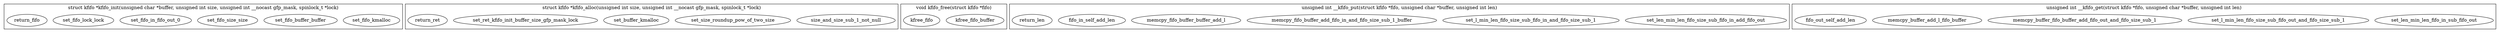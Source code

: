 digraph kfifo_c{
        subgraph cluster_kfifo_init{
                label="struct kfifo *kfifo_init(unsigned char *buffer, unsigned int size, unsigned int __nocast gfp_mask, spinlock_t *lock)";
                set_fifo_kmalloc[label="set_fifo_kmalloc"];
                set_fifo_buffer_buffer[label="set_fifo_buffer_buffer"];
                set_fifo_size_size[label="set_fifo_size_size"];
                set_fifo_in_fifo_out_0[label="set_fifo_in_fifo_out_0"];
                set_fifo_lock_lock[label="set_fifo_lock_lock"];
                return_fifo[label="return_fifo"];
        }

        subgraph cluster_kfifo_alloc{
                label="struct kfifo *kfifo_alloc(unsigned int size, unsigned int __nocast gfp_mask, spinlock_t *lock)";
                size_and_size_sub_1_not_null[label="size_and_size_sub_1_not_null"];
                set_size_roundup_pow_of_two_size[label="set_size_roundup_pow_of_two_size"];
                set_buffer_kmalloc[label="set_buffer_kmalloc"];
                set_ret_kfifo_init_buffer_size_gfp_mask_lock[label="set_ret_kfifo_init_buffer_size_gfp_mask_lock"];
                return_ret[label="return_ret"];
        }

        subgraph cluster_kfifo_free{
                label="void kfifo_free(struct kfifo *fifo)";
                kfree_fifo_buffer[label="kfree_fifo_buffer"];
                kfree_fifo[label="kfree_fifo"];
        }

        subgraph cluster___kfifo_put{
                label="unsigned int __kfifo_put(struct kfifo *fifo, unsigned char *buffer, unsigned int len)";
                set_len_min_len_fifo_size_sub_fifo_in_add_fifo_out[label="set_len_min_len_fifo_size_sub_fifo_in_add_fifo_out"];
                set_l_min_len_fifo_size_sub_fifo_in_and_fifo_size_sub_1[label="set_l_min_len_fifo_size_sub_fifo_in_and_fifo_size_sub_1"];
                memcpy_fifo_buffer_add_fifo_in_and_fifo_size_sub_1_buffer[label="memcpy_fifo_buffer_add_fifo_in_and_fifo_size_sub_1_buffer"];
                memcpy_fifo_buffer_buffer_add_l[label="memcpy_fifo_buffer_buffer_add_l"];
                fifo_in_self_add_len[label="fifo_in_self_add_len"];
                return_len[label="return_len"];
        }

        subgraph cluster___kfifo_get{
                label="unsigned int __kfifo_get(struct kfifo *fifo, unsigned char *buffer, unsigned int len)";
                set_len_min_len_fifo_in_sub_fifo_out[label="set_len_min_len_fifo_in_sub_fifo_out"];
                set_l_min_len_fifo_size_sub_fifo_out_and_fifo_size_sub_1[label="set_l_min_len_fifo_size_sub_fifo_out_and_fifo_size_sub_1"];
                memcpy_buffer_fifo_buffer_add_fifo_out_and_fifo_size_sub_1[label="memcpy_buffer_fifo_buffer_add_fifo_out_and_fifo_size_sub_1"];
                memcpy_buffer_add_l_fifo_buffer[label="memcpy_buffer_add_l_fifo_buffer"];
                fifo_out_self_add_len[label="fifo_out_self_add_len"];
                return_len[label="return_len"];
        }

}
